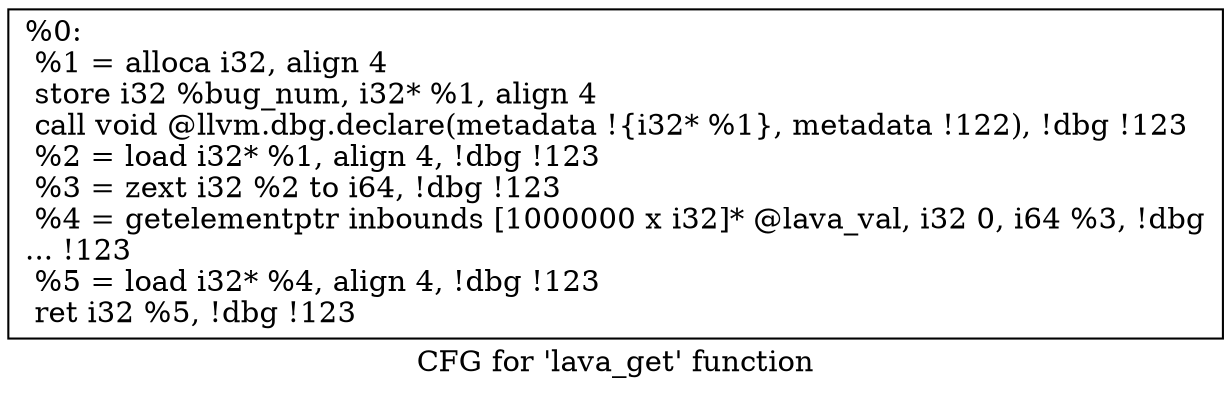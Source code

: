 digraph "CFG for 'lava_get' function" {
	label="CFG for 'lava_get' function";

	Node0x53c4c0 [shape=record,label="{%0:\l  %1 = alloca i32, align 4\l  store i32 %bug_num, i32* %1, align 4\l  call void @llvm.dbg.declare(metadata !\{i32* %1\}, metadata !122), !dbg !123\l  %2 = load i32* %1, align 4, !dbg !123\l  %3 = zext i32 %2 to i64, !dbg !123\l  %4 = getelementptr inbounds [1000000 x i32]* @lava_val, i32 0, i64 %3, !dbg\l... !123\l  %5 = load i32* %4, align 4, !dbg !123\l  ret i32 %5, !dbg !123\l}"];
}
